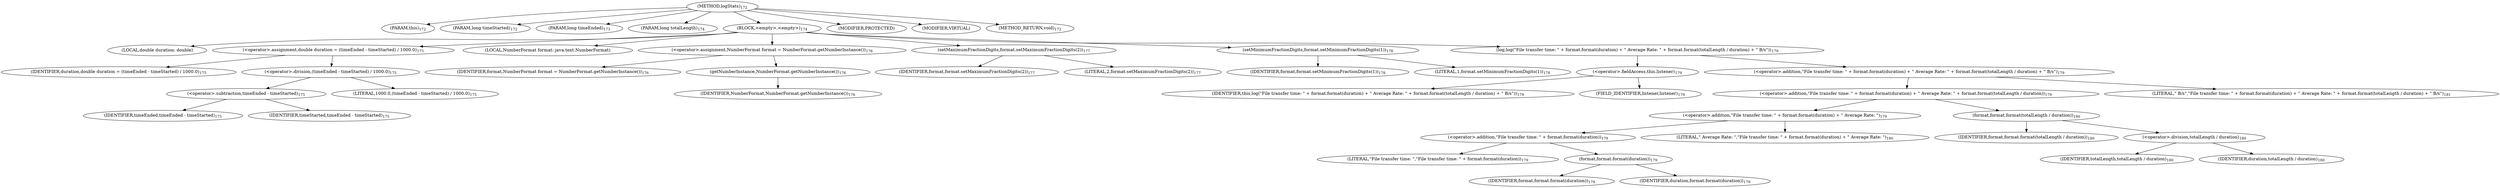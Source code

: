 digraph "logStats" {  
"300" [label = <(METHOD,logStats)<SUB>172</SUB>> ]
"301" [label = <(PARAM,this)<SUB>172</SUB>> ]
"302" [label = <(PARAM,long timeStarted)<SUB>172</SUB>> ]
"303" [label = <(PARAM,long timeEnded)<SUB>173</SUB>> ]
"304" [label = <(PARAM,long totalLength)<SUB>174</SUB>> ]
"305" [label = <(BLOCK,&lt;empty&gt;,&lt;empty&gt;)<SUB>174</SUB>> ]
"306" [label = <(LOCAL,double duration: double)> ]
"307" [label = <(&lt;operator&gt;.assignment,double duration = (timeEnded - timeStarted) / 1000.0)<SUB>175</SUB>> ]
"308" [label = <(IDENTIFIER,duration,double duration = (timeEnded - timeStarted) / 1000.0)<SUB>175</SUB>> ]
"309" [label = <(&lt;operator&gt;.division,(timeEnded - timeStarted) / 1000.0)<SUB>175</SUB>> ]
"310" [label = <(&lt;operator&gt;.subtraction,timeEnded - timeStarted)<SUB>175</SUB>> ]
"311" [label = <(IDENTIFIER,timeEnded,timeEnded - timeStarted)<SUB>175</SUB>> ]
"312" [label = <(IDENTIFIER,timeStarted,timeEnded - timeStarted)<SUB>175</SUB>> ]
"313" [label = <(LITERAL,1000.0,(timeEnded - timeStarted) / 1000.0)<SUB>175</SUB>> ]
"314" [label = <(LOCAL,NumberFormat format: java.text.NumberFormat)> ]
"315" [label = <(&lt;operator&gt;.assignment,NumberFormat format = NumberFormat.getNumberInstance())<SUB>176</SUB>> ]
"316" [label = <(IDENTIFIER,format,NumberFormat format = NumberFormat.getNumberInstance())<SUB>176</SUB>> ]
"317" [label = <(getNumberInstance,NumberFormat.getNumberInstance())<SUB>176</SUB>> ]
"318" [label = <(IDENTIFIER,NumberFormat,NumberFormat.getNumberInstance())<SUB>176</SUB>> ]
"319" [label = <(setMaximumFractionDigits,format.setMaximumFractionDigits(2))<SUB>177</SUB>> ]
"320" [label = <(IDENTIFIER,format,format.setMaximumFractionDigits(2))<SUB>177</SUB>> ]
"321" [label = <(LITERAL,2,format.setMaximumFractionDigits(2))<SUB>177</SUB>> ]
"322" [label = <(setMinimumFractionDigits,format.setMinimumFractionDigits(1))<SUB>178</SUB>> ]
"323" [label = <(IDENTIFIER,format,format.setMinimumFractionDigits(1))<SUB>178</SUB>> ]
"324" [label = <(LITERAL,1,format.setMinimumFractionDigits(1))<SUB>178</SUB>> ]
"325" [label = <(log,log(&quot;File transfer time: &quot; + format.format(duration) + &quot; Average Rate: &quot; + format.format(totalLength / duration) + &quot; B/s&quot;))<SUB>179</SUB>> ]
"326" [label = <(&lt;operator&gt;.fieldAccess,this.listener)<SUB>179</SUB>> ]
"327" [label = <(IDENTIFIER,this,log(&quot;File transfer time: &quot; + format.format(duration) + &quot; Average Rate: &quot; + format.format(totalLength / duration) + &quot; B/s&quot;))<SUB>179</SUB>> ]
"328" [label = <(FIELD_IDENTIFIER,listener,listener)<SUB>179</SUB>> ]
"329" [label = <(&lt;operator&gt;.addition,&quot;File transfer time: &quot; + format.format(duration) + &quot; Average Rate: &quot; + format.format(totalLength / duration) + &quot; B/s&quot;)<SUB>179</SUB>> ]
"330" [label = <(&lt;operator&gt;.addition,&quot;File transfer time: &quot; + format.format(duration) + &quot; Average Rate: &quot; + format.format(totalLength / duration))<SUB>179</SUB>> ]
"331" [label = <(&lt;operator&gt;.addition,&quot;File transfer time: &quot; + format.format(duration) + &quot; Average Rate: &quot;)<SUB>179</SUB>> ]
"332" [label = <(&lt;operator&gt;.addition,&quot;File transfer time: &quot; + format.format(duration))<SUB>179</SUB>> ]
"333" [label = <(LITERAL,&quot;File transfer time: &quot;,&quot;File transfer time: &quot; + format.format(duration))<SUB>179</SUB>> ]
"334" [label = <(format,format.format(duration))<SUB>179</SUB>> ]
"335" [label = <(IDENTIFIER,format,format.format(duration))<SUB>179</SUB>> ]
"336" [label = <(IDENTIFIER,duration,format.format(duration))<SUB>179</SUB>> ]
"337" [label = <(LITERAL,&quot; Average Rate: &quot;,&quot;File transfer time: &quot; + format.format(duration) + &quot; Average Rate: &quot;)<SUB>180</SUB>> ]
"338" [label = <(format,format.format(totalLength / duration))<SUB>180</SUB>> ]
"339" [label = <(IDENTIFIER,format,format.format(totalLength / duration))<SUB>180</SUB>> ]
"340" [label = <(&lt;operator&gt;.division,totalLength / duration)<SUB>180</SUB>> ]
"341" [label = <(IDENTIFIER,totalLength,totalLength / duration)<SUB>180</SUB>> ]
"342" [label = <(IDENTIFIER,duration,totalLength / duration)<SUB>180</SUB>> ]
"343" [label = <(LITERAL,&quot; B/s&quot;,&quot;File transfer time: &quot; + format.format(duration) + &quot; Average Rate: &quot; + format.format(totalLength / duration) + &quot; B/s&quot;)<SUB>181</SUB>> ]
"344" [label = <(MODIFIER,PROTECTED)> ]
"345" [label = <(MODIFIER,VIRTUAL)> ]
"346" [label = <(METHOD_RETURN,void)<SUB>172</SUB>> ]
  "300" -> "301" 
  "300" -> "302" 
  "300" -> "303" 
  "300" -> "304" 
  "300" -> "305" 
  "300" -> "344" 
  "300" -> "345" 
  "300" -> "346" 
  "305" -> "306" 
  "305" -> "307" 
  "305" -> "314" 
  "305" -> "315" 
  "305" -> "319" 
  "305" -> "322" 
  "305" -> "325" 
  "307" -> "308" 
  "307" -> "309" 
  "309" -> "310" 
  "309" -> "313" 
  "310" -> "311" 
  "310" -> "312" 
  "315" -> "316" 
  "315" -> "317" 
  "317" -> "318" 
  "319" -> "320" 
  "319" -> "321" 
  "322" -> "323" 
  "322" -> "324" 
  "325" -> "326" 
  "325" -> "329" 
  "326" -> "327" 
  "326" -> "328" 
  "329" -> "330" 
  "329" -> "343" 
  "330" -> "331" 
  "330" -> "338" 
  "331" -> "332" 
  "331" -> "337" 
  "332" -> "333" 
  "332" -> "334" 
  "334" -> "335" 
  "334" -> "336" 
  "338" -> "339" 
  "338" -> "340" 
  "340" -> "341" 
  "340" -> "342" 
}
